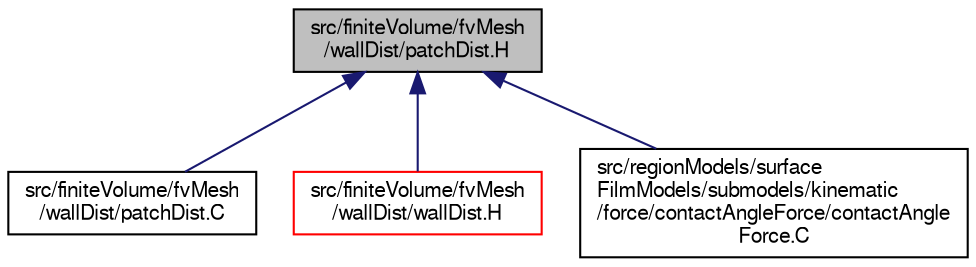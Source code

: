 digraph "src/finiteVolume/fvMesh/wallDist/patchDist.H"
{
  bgcolor="transparent";
  edge [fontname="FreeSans",fontsize="10",labelfontname="FreeSans",labelfontsize="10"];
  node [fontname="FreeSans",fontsize="10",shape=record];
  Node300 [label="src/finiteVolume/fvMesh\l/wallDist/patchDist.H",height=0.2,width=0.4,color="black", fillcolor="grey75", style="filled", fontcolor="black"];
  Node300 -> Node301 [dir="back",color="midnightblue",fontsize="10",style="solid",fontname="FreeSans"];
  Node301 [label="src/finiteVolume/fvMesh\l/wallDist/patchDist.C",height=0.2,width=0.4,color="black",URL="$a03722.html"];
  Node300 -> Node302 [dir="back",color="midnightblue",fontsize="10",style="solid",fontname="FreeSans"];
  Node302 [label="src/finiteVolume/fvMesh\l/wallDist/wallDist.H",height=0.2,width=0.4,color="red",URL="$a03737.html"];
  Node300 -> Node333 [dir="back",color="midnightblue",fontsize="10",style="solid",fontname="FreeSans"];
  Node333 [label="src/regionModels/surface\lFilmModels/submodels/kinematic\l/force/contactAngleForce/contactAngle\lForce.C",height=0.2,width=0.4,color="black",URL="$a14231.html"];
}
